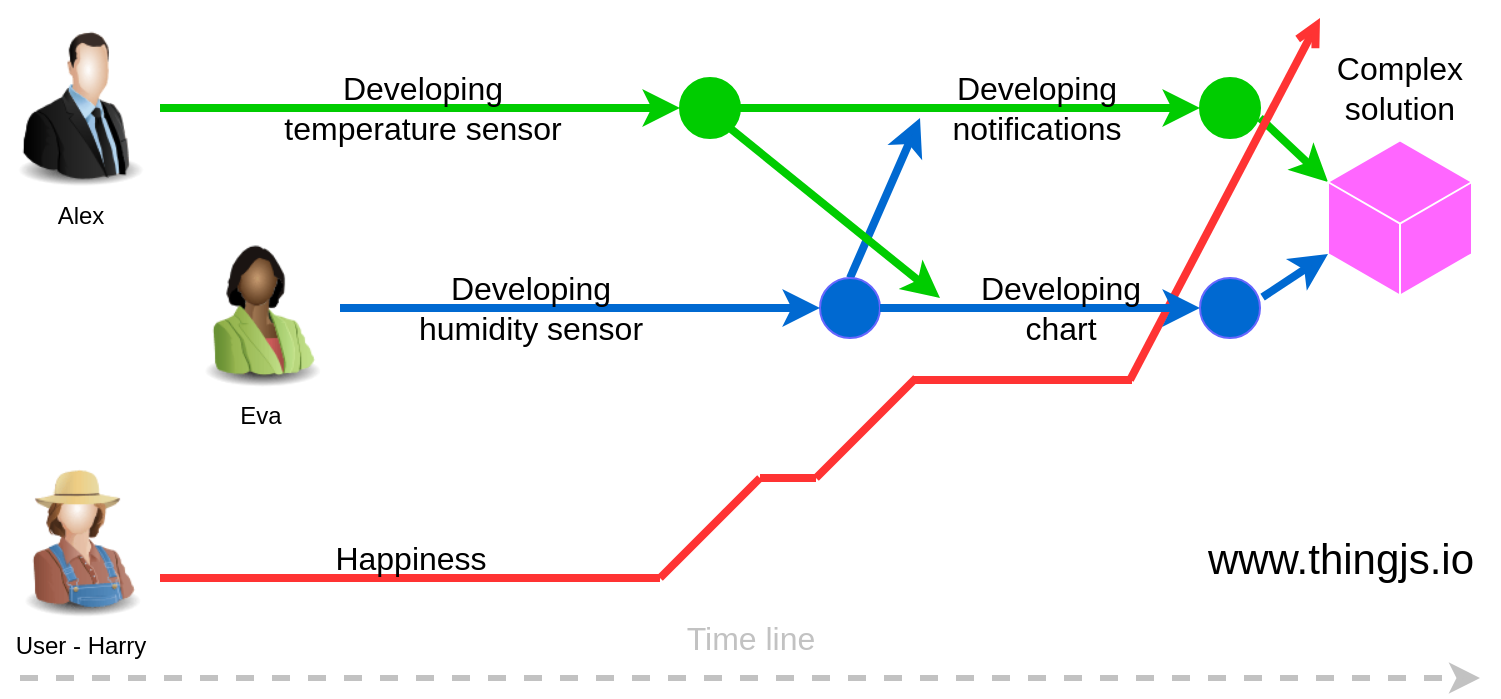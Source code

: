 <mxfile version="10.6.0" type="device"><diagram id="GhEIrNEgqP5xEWGrMUOp" name="Page-1"><mxGraphModel dx="797" dy="427" grid="1" gridSize="10" guides="1" tooltips="1" connect="1" arrows="1" fold="1" page="1" pageScale="1" pageWidth="827" pageHeight="1169" math="0" shadow="0"><root><mxCell id="0"/><mxCell id="1" parent="0"/><mxCell id="s0oiZXX1MHMY2F9IZ1OM-34" value="" style="endArrow=classic;html=1;strokeColor=#00CC00;strokeWidth=4;fontSize=16;fontColor=#000000;labelBackgroundColor=none;entryX=0;entryY=0;entryDx=0;entryDy=22;entryPerimeter=0;" edge="1" parent="1" target="s0oiZXX1MHMY2F9IZ1OM-25"><mxGeometry x="-0.167" width="50" height="50" relative="1" as="geometry"><mxPoint x="660" y="120" as="sourcePoint"/><mxPoint x="774.5" y="290" as="targetPoint"/><mxPoint as="offset"/></mxGeometry></mxCell><mxCell id="s0oiZXX1MHMY2F9IZ1OM-24" value="" style="endArrow=open;html=1;labelBackgroundColor=none;strokeColor=#FF3333;strokeWidth=4;fontSize=16;fontColor=#000000;rounded=1;startArrow=none;startFill=0;endFill=0;" edge="1" parent="1"><mxGeometry x="0.001" y="10" width="50" height="50" relative="1" as="geometry"><mxPoint x="595" y="251" as="sourcePoint"/><mxPoint x="690" y="70" as="targetPoint"/><mxPoint as="offset"/></mxGeometry></mxCell><mxCell id="s0oiZXX1MHMY2F9IZ1OM-18" value="" style="endArrow=classic;html=1;strokeColor=#0069D1;strokeWidth=4;fontSize=16;fontColor=#000000;labelBackgroundColor=none;exitX=0.5;exitY=0;exitDx=0;exitDy=0;" edge="1" parent="1" source="s0oiZXX1MHMY2F9IZ1OM-7"><mxGeometry x="-0.167" width="50" height="50" relative="1" as="geometry"><mxPoint x="529.857" y="255.786" as="sourcePoint"/><mxPoint x="490" y="120" as="targetPoint"/><mxPoint as="offset"/></mxGeometry></mxCell><mxCell id="s0oiZXX1MHMY2F9IZ1OM-1" value="Alex" style="image;html=1;labelBackgroundColor=#ffffff;image=img/lib/clip_art/people/Suit_Man_128x128.png" vertex="1" parent="1"><mxGeometry x="30" y="75" width="80" height="80" as="geometry"/></mxCell><mxCell id="s0oiZXX1MHMY2F9IZ1OM-2" value="Eva" style="image;html=1;labelBackgroundColor=#ffffff;image=img/lib/clip_art/people/Suit_Woman_Green_Black_128x128.png" vertex="1" parent="1"><mxGeometry x="120" y="175" width="80" height="80" as="geometry"/></mxCell><mxCell id="s0oiZXX1MHMY2F9IZ1OM-3" value="User - Harry" style="image;html=1;labelBackgroundColor=#ffffff;image=img/lib/clip_art/people/Farmer_Woman_128x128.png" vertex="1" parent="1"><mxGeometry x="30" y="290" width="80" height="80" as="geometry"/></mxCell><mxCell id="s0oiZXX1MHMY2F9IZ1OM-4" value="" style="ellipse;whiteSpace=wrap;html=1;aspect=fixed;fillColor=#00CC00;strokeColor=#00CC00;" vertex="1" parent="1"><mxGeometry x="370" y="100" width="30" height="30" as="geometry"/></mxCell><mxCell id="s0oiZXX1MHMY2F9IZ1OM-5" value="Time line" style="endArrow=classic;html=1;strokeColor=#C2C2C2;strokeWidth=3;fontSize=16;dashed=1;fontColor=#C2C2C2;" edge="1" parent="1"><mxGeometry y="20" width="50" height="50" relative="1" as="geometry"><mxPoint x="40" y="400" as="sourcePoint"/><mxPoint x="770" y="400" as="targetPoint"/><mxPoint as="offset"/></mxGeometry></mxCell><mxCell id="s0oiZXX1MHMY2F9IZ1OM-6" value="Developing &lt;br&gt;temperature sensor" style="endArrow=classic;html=1;strokeColor=#00CC00;strokeWidth=4;fontSize=16;entryX=0;entryY=0.5;entryDx=0;entryDy=0;exitX=1;exitY=0.5;exitDx=0;exitDy=0;fontColor=#000000;labelBackgroundColor=none;" edge="1" parent="1" source="s0oiZXX1MHMY2F9IZ1OM-1" target="s0oiZXX1MHMY2F9IZ1OM-4"><mxGeometry x="0.002" width="50" height="50" relative="1" as="geometry"><mxPoint x="30" y="515" as="sourcePoint"/><mxPoint x="80" y="465" as="targetPoint"/><mxPoint as="offset"/></mxGeometry></mxCell><mxCell id="s0oiZXX1MHMY2F9IZ1OM-7" value="" style="ellipse;whiteSpace=wrap;html=1;aspect=fixed;fillColor=#0069D1;strokeColor=#6666FF;" vertex="1" parent="1"><mxGeometry x="440" y="200" width="30" height="30" as="geometry"/></mxCell><mxCell id="s0oiZXX1MHMY2F9IZ1OM-8" value="Developing &lt;br&gt;humidity sensor" style="endArrow=classic;html=1;strokeColor=#0069D1;strokeWidth=4;fontSize=16;entryX=0;entryY=0.5;entryDx=0;entryDy=0;exitX=1;exitY=0.5;exitDx=0;exitDy=0;fontColor=#000000;labelBackgroundColor=none;" edge="1" parent="1" source="s0oiZXX1MHMY2F9IZ1OM-2" target="s0oiZXX1MHMY2F9IZ1OM-7"><mxGeometry x="-0.212" width="50" height="50" relative="1" as="geometry"><mxPoint x="160.167" y="214.333" as="sourcePoint"/><mxPoint x="460.167" y="214.333" as="targetPoint"/><mxPoint as="offset"/></mxGeometry></mxCell><mxCell id="s0oiZXX1MHMY2F9IZ1OM-9" value="Happiness" style="endArrow=none;html=1;labelBackgroundColor=none;strokeColor=#FF3333;strokeWidth=4;fontSize=16;fontColor=#000000;exitX=1;exitY=0.75;exitDx=0;exitDy=0;" edge="1" parent="1" source="s0oiZXX1MHMY2F9IZ1OM-3"><mxGeometry x="0.001" y="10" width="50" height="50" relative="1" as="geometry"><mxPoint x="120" y="360" as="sourcePoint"/><mxPoint x="360" y="350" as="targetPoint"/><mxPoint as="offset"/></mxGeometry></mxCell><mxCell id="s0oiZXX1MHMY2F9IZ1OM-10" value="" style="endArrow=none;html=1;labelBackgroundColor=none;strokeColor=#FF3333;strokeWidth=4;fontSize=16;fontColor=#000000;rounded=1;" edge="1" parent="1"><mxGeometry x="0.001" y="10" width="50" height="50" relative="1" as="geometry"><mxPoint x="360" y="350" as="sourcePoint"/><mxPoint x="410" y="300" as="targetPoint"/><mxPoint as="offset"/></mxGeometry></mxCell><mxCell id="s0oiZXX1MHMY2F9IZ1OM-11" value="" style="endArrow=none;html=1;labelBackgroundColor=none;strokeColor=#FF3333;strokeWidth=4;fontSize=16;fontColor=#000000;rounded=1;" edge="1" parent="1"><mxGeometry x="0.001" y="10" width="50" height="50" relative="1" as="geometry"><mxPoint x="410" y="300" as="sourcePoint"/><mxPoint x="438" y="300" as="targetPoint"/><mxPoint as="offset"/></mxGeometry></mxCell><mxCell id="s0oiZXX1MHMY2F9IZ1OM-12" value="" style="endArrow=none;html=1;labelBackgroundColor=none;strokeColor=#FF3333;strokeWidth=4;fontSize=16;fontColor=#000000;rounded=1;" edge="1" parent="1"><mxGeometry x="0.001" y="10" width="50" height="50" relative="1" as="geometry"><mxPoint x="438" y="300" as="sourcePoint"/><mxPoint x="488" y="250" as="targetPoint"/><mxPoint as="offset"/></mxGeometry></mxCell><mxCell id="s0oiZXX1MHMY2F9IZ1OM-14" value="Developing &lt;br&gt;chart" style="endArrow=classic;html=1;strokeColor=#0069D1;strokeWidth=4;fontSize=16;fontColor=#000000;labelBackgroundColor=none;exitX=1;exitY=0.5;exitDx=0;exitDy=0;entryX=0;entryY=0.5;entryDx=0;entryDy=0;" edge="1" parent="1" source="s0oiZXX1MHMY2F9IZ1OM-7" target="s0oiZXX1MHMY2F9IZ1OM-20"><mxGeometry x="0.127" width="50" height="50" relative="1" as="geometry"><mxPoint x="530" y="230" as="sourcePoint"/><mxPoint x="650" y="214" as="targetPoint"/><mxPoint as="offset"/></mxGeometry></mxCell><mxCell id="s0oiZXX1MHMY2F9IZ1OM-16" value="Developing &lt;br&gt;notifications" style="endArrow=classic;html=1;strokeColor=#00CC00;strokeWidth=4;fontSize=16;fontColor=#000000;labelBackgroundColor=none;exitX=1;exitY=0.5;exitDx=0;exitDy=0;entryX=0;entryY=0.5;entryDx=0;entryDy=0;" edge="1" parent="1" source="s0oiZXX1MHMY2F9IZ1OM-4" target="s0oiZXX1MHMY2F9IZ1OM-19"><mxGeometry x="0.281" width="50" height="50" relative="1" as="geometry"><mxPoint x="419.857" y="114.786" as="sourcePoint"/><mxPoint x="650" y="114" as="targetPoint"/><mxPoint as="offset"/></mxGeometry></mxCell><mxCell id="s0oiZXX1MHMY2F9IZ1OM-17" value="" style="endArrow=classic;html=1;strokeColor=#00CC00;strokeWidth=4;fontSize=16;fontColor=#000000;labelBackgroundColor=none;exitX=1;exitY=1;exitDx=0;exitDy=0;" edge="1" parent="1" source="s0oiZXX1MHMY2F9IZ1OM-4"><mxGeometry x="-0.167" width="50" height="50" relative="1" as="geometry"><mxPoint x="410.143" y="161.286" as="sourcePoint"/><mxPoint x="500" y="210" as="targetPoint"/><mxPoint as="offset"/></mxGeometry></mxCell><mxCell id="s0oiZXX1MHMY2F9IZ1OM-19" value="" style="ellipse;whiteSpace=wrap;html=1;aspect=fixed;fillColor=#00CC00;strokeColor=#00CC00;" vertex="1" parent="1"><mxGeometry x="630" y="100" width="30" height="30" as="geometry"/></mxCell><mxCell id="s0oiZXX1MHMY2F9IZ1OM-20" value="" style="ellipse;whiteSpace=wrap;html=1;aspect=fixed;fillColor=#0069D1;strokeColor=#6666FF;" vertex="1" parent="1"><mxGeometry x="630" y="200" width="30" height="30" as="geometry"/></mxCell><mxCell id="s0oiZXX1MHMY2F9IZ1OM-22" value="" style="endArrow=none;html=1;labelBackgroundColor=none;strokeColor=#FF3333;strokeWidth=4;fontSize=16;fontColor=#000000;rounded=1;" edge="1" parent="1"><mxGeometry x="0.001" y="10" width="50" height="50" relative="1" as="geometry"><mxPoint x="487" y="251" as="sourcePoint"/><mxPoint x="596" y="251" as="targetPoint"/><mxPoint as="offset"/></mxGeometry></mxCell><mxCell id="s0oiZXX1MHMY2F9IZ1OM-25" value="" style="html=1;whiteSpace=wrap;aspect=fixed;shape=isoCube;backgroundOutline=1;strokeColor=#FFFFFF;fillColor=#FF66FF;fontSize=16;fontColor=#E6E6E6;" vertex="1" parent="1"><mxGeometry x="694" y="130" width="72" height="80" as="geometry"/></mxCell><mxCell id="s0oiZXX1MHMY2F9IZ1OM-28" value="Complex solution" style="text;html=1;strokeColor=none;fillColor=none;align=center;verticalAlign=middle;whiteSpace=wrap;rounded=0;fontSize=16;fontColor=#000000;" vertex="1" parent="1"><mxGeometry x="690" y="95" width="80" height="20" as="geometry"/></mxCell><mxCell id="s0oiZXX1MHMY2F9IZ1OM-31" value="www.thingjs.io" style="text;html=1;strokeColor=none;fillColor=none;align=right;verticalAlign=middle;whiteSpace=wrap;rounded=0;dashed=1;fontSize=21;" vertex="1" parent="1"><mxGeometry x="619" y="330" width="150" height="20" as="geometry"/></mxCell><mxCell id="s0oiZXX1MHMY2F9IZ1OM-36" value="" style="endArrow=classic;html=1;strokeColor=#0069D1;strokeWidth=4;fontSize=16;fontColor=#000000;labelBackgroundColor=none;exitX=1.043;exitY=0.319;exitDx=0;exitDy=0;exitPerimeter=0;entryX=0;entryY=0;entryDx=0;entryDy=58;entryPerimeter=0;" edge="1" parent="1" source="s0oiZXX1MHMY2F9IZ1OM-20" target="s0oiZXX1MHMY2F9IZ1OM-25"><mxGeometry x="-0.167" width="50" height="50" relative="1" as="geometry"><mxPoint x="791.5" y="289.857" as="sourcePoint"/><mxPoint x="826.5" y="210" as="targetPoint"/><mxPoint as="offset"/></mxGeometry></mxCell></root></mxGraphModel></diagram></mxfile>